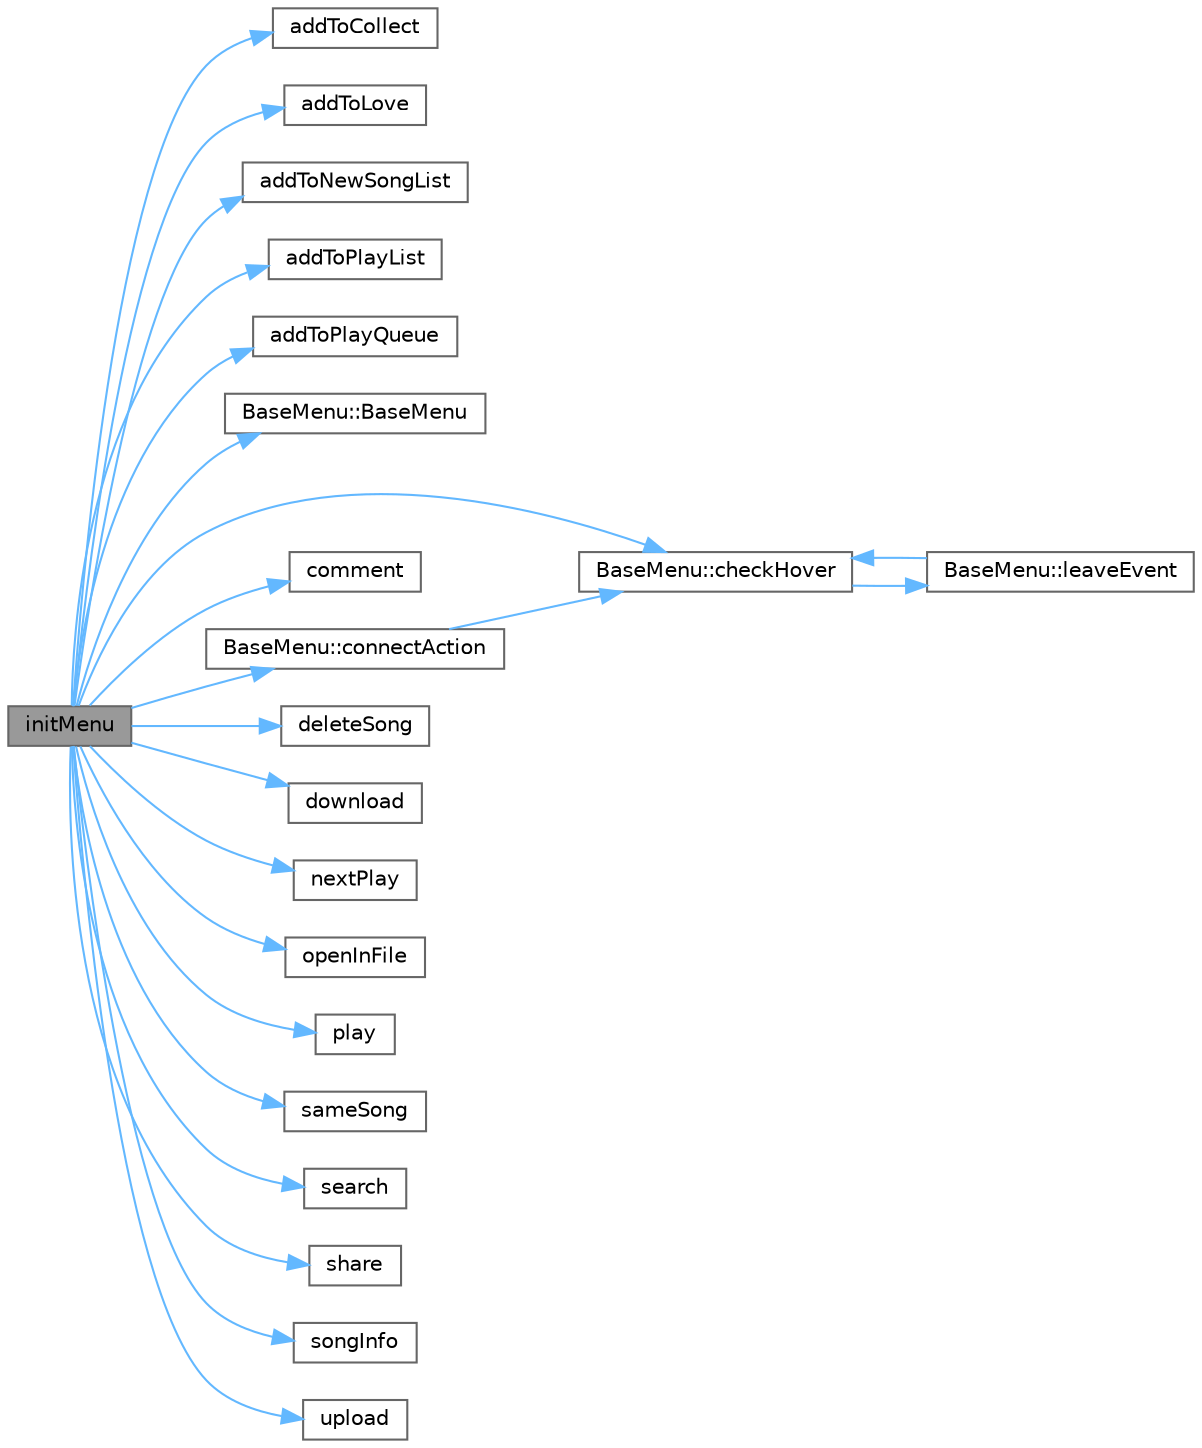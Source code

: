 digraph "initMenu"
{
 // LATEX_PDF_SIZE
  bgcolor="transparent";
  edge [fontname=Helvetica,fontsize=10,labelfontname=Helvetica,labelfontsize=10];
  node [fontname=Helvetica,fontsize=10,shape=box,height=0.2,width=0.4];
  rankdir="LR";
  Node1 [id="Node000001",label="initMenu",height=0.2,width=0.4,color="gray40", fillcolor="grey60", style="filled", fontcolor="black",tooltip="初始化菜单布局和内容"];
  Node1 -> Node2 [id="edge1_Node000001_Node000002",color="steelblue1",style="solid",tooltip=" "];
  Node2 [id="Node000002",label="addToCollect",height=0.2,width=0.4,color="grey40", fillcolor="white", style="filled",URL="$class_song_option_menu.html#a08eb7312b1f8e47cf7c253e7e0ecfa9f",tooltip="添加到默认收藏信号"];
  Node1 -> Node3 [id="edge2_Node000001_Node000003",color="steelblue1",style="solid",tooltip=" "];
  Node3 [id="Node000003",label="addToLove",height=0.2,width=0.4,color="grey40", fillcolor="white", style="filled",URL="$class_song_option_menu.html#abcec66d42edd1ee408c5fe1c828a6907",tooltip="添加到“喜欢”列表信号"];
  Node1 -> Node4 [id="edge3_Node000001_Node000004",color="steelblue1",style="solid",tooltip=" "];
  Node4 [id="Node000004",label="addToNewSongList",height=0.2,width=0.4,color="grey40", fillcolor="white", style="filled",URL="$class_song_option_menu.html#a70923cde2b626384f21353b5f812dbb0",tooltip="添加到新建歌单信号"];
  Node1 -> Node5 [id="edge4_Node000001_Node000005",color="steelblue1",style="solid",tooltip=" "];
  Node5 [id="Node000005",label="addToPlayList",height=0.2,width=0.4,color="grey40", fillcolor="white", style="filled",URL="$class_song_option_menu.html#ae70902a0cb9638f514367d71bfc6d2bc",tooltip="添加到默认播放列表信号"];
  Node1 -> Node6 [id="edge5_Node000001_Node000006",color="steelblue1",style="solid",tooltip=" "];
  Node6 [id="Node000006",label="addToPlayQueue",height=0.2,width=0.4,color="grey40", fillcolor="white", style="filled",URL="$class_song_option_menu.html#a88316e07d2682ab34c2fa6ecad938a6a",tooltip="添加到播放队列信号"];
  Node1 -> Node7 [id="edge6_Node000001_Node000007",color="steelblue1",style="solid",tooltip=" "];
  Node7 [id="Node000007",label="BaseMenu::BaseMenu",height=0.2,width=0.4,color="grey40", fillcolor="white", style="filled",URL="$class_base_menu.html#a3a0d91e21b7d2540477767ff01fbb6d2",tooltip="构造函数，初始化菜单基类"];
  Node1 -> Node8 [id="edge7_Node000001_Node000008",color="steelblue1",style="solid",tooltip=" "];
  Node8 [id="Node000008",label="BaseMenu::checkHover",height=0.2,width=0.4,color="grey40", fillcolor="white", style="filled",URL="$class_base_menu.html#acfc6fff50c1204fe16b92864e747d8d4",tooltip="检查并更新悬停状态"];
  Node8 -> Node9 [id="edge8_Node000008_Node000009",color="steelblue1",style="solid",tooltip=" "];
  Node9 [id="Node000009",label="BaseMenu::leaveEvent",height=0.2,width=0.4,color="grey40", fillcolor="white", style="filled",URL="$class_base_menu.html#a5389554336d47de8a8249cf2aaf682a2",tooltip="重写离开事件，清理悬停状态"];
  Node9 -> Node8 [id="edge9_Node000009_Node000008",color="steelblue1",style="solid",tooltip=" "];
  Node1 -> Node10 [id="edge10_Node000001_Node000010",color="steelblue1",style="solid",tooltip=" "];
  Node10 [id="Node000010",label="comment",height=0.2,width=0.4,color="grey40", fillcolor="white", style="filled",URL="$class_song_option_menu.html#a0b45ef674a1f5f2f317579ff92cddeee",tooltip="查看评论信号"];
  Node1 -> Node11 [id="edge11_Node000001_Node000011",color="steelblue1",style="solid",tooltip=" "];
  Node11 [id="Node000011",label="BaseMenu::connectAction",height=0.2,width=0.4,color="grey40", fillcolor="white", style="filled",URL="$class_base_menu.html#a0055987cd1c7f3d399f90c0e126e38d8",tooltip="连接 QWidgetAction 的悬停事件到按钮"];
  Node11 -> Node8 [id="edge12_Node000011_Node000008",color="steelblue1",style="solid",tooltip=" "];
  Node1 -> Node12 [id="edge13_Node000001_Node000012",color="steelblue1",style="solid",tooltip=" "];
  Node12 [id="Node000012",label="deleteSong",height=0.2,width=0.4,color="grey40", fillcolor="white", style="filled",URL="$class_song_option_menu.html#af1643adccdb3db443b2d770ffa55728f",tooltip="删除歌曲信号"];
  Node1 -> Node13 [id="edge14_Node000001_Node000013",color="steelblue1",style="solid",tooltip=" "];
  Node13 [id="Node000013",label="download",height=0.2,width=0.4,color="grey40", fillcolor="white", style="filled",URL="$class_song_option_menu.html#afa4bee5d2a5f0c0c2af7dbab1aa202b1",tooltip="下载歌曲信号"];
  Node1 -> Node14 [id="edge15_Node000001_Node000014",color="steelblue1",style="solid",tooltip=" "];
  Node14 [id="Node000014",label="nextPlay",height=0.2,width=0.4,color="grey40", fillcolor="white", style="filled",URL="$class_song_option_menu.html#ab607952be5ee198479ce3802ef4aa4e7",tooltip="下一首播放信号"];
  Node1 -> Node15 [id="edge16_Node000001_Node000015",color="steelblue1",style="solid",tooltip=" "];
  Node15 [id="Node000015",label="openInFile",height=0.2,width=0.4,color="grey40", fillcolor="white", style="filled",URL="$class_song_option_menu.html#adce28d7cc4dd3dfad77b40c2463a0685",tooltip="打开歌曲文件所在目录信号"];
  Node1 -> Node16 [id="edge17_Node000001_Node000016",color="steelblue1",style="solid",tooltip=" "];
  Node16 [id="Node000016",label="play",height=0.2,width=0.4,color="grey40", fillcolor="white", style="filled",URL="$class_song_option_menu.html#a6d58098c6cf63c241ed03bc797256bb1",tooltip="播放歌曲信号"];
  Node1 -> Node17 [id="edge18_Node000001_Node000017",color="steelblue1",style="solid",tooltip=" "];
  Node17 [id="Node000017",label="sameSong",height=0.2,width=0.4,color="grey40", fillcolor="white", style="filled",URL="$class_song_option_menu.html#a727bd7e1ed15e411c4c3344eb046bde5",tooltip="查找相似歌曲信号"];
  Node1 -> Node18 [id="edge19_Node000001_Node000018",color="steelblue1",style="solid",tooltip=" "];
  Node18 [id="Node000018",label="search",height=0.2,width=0.4,color="grey40", fillcolor="white", style="filled",URL="$class_song_option_menu.html#acfa13f24e1780367b83bd2531f17d850",tooltip="搜索歌曲信号"];
  Node1 -> Node19 [id="edge20_Node000001_Node000019",color="steelblue1",style="solid",tooltip=" "];
  Node19 [id="Node000019",label="share",height=0.2,width=0.4,color="grey40", fillcolor="white", style="filled",URL="$class_song_option_menu.html#ab7b16ddb7b9b970849d02dbd9b92d1ab",tooltip="分享歌曲信号"];
  Node1 -> Node20 [id="edge21_Node000001_Node000020",color="steelblue1",style="solid",tooltip=" "];
  Node20 [id="Node000020",label="songInfo",height=0.2,width=0.4,color="grey40", fillcolor="white", style="filled",URL="$class_song_option_menu.html#ab81e822e69288b634e4e934f876d2f3e",tooltip="查看歌曲信息信号"];
  Node1 -> Node21 [id="edge22_Node000001_Node000021",color="steelblue1",style="solid",tooltip=" "];
  Node21 [id="Node000021",label="upload",height=0.2,width=0.4,color="grey40", fillcolor="white", style="filled",URL="$class_song_option_menu.html#af94458b1e155a86f91f1bed04b16bca3",tooltip="上传歌曲到云盘信号"];
}
